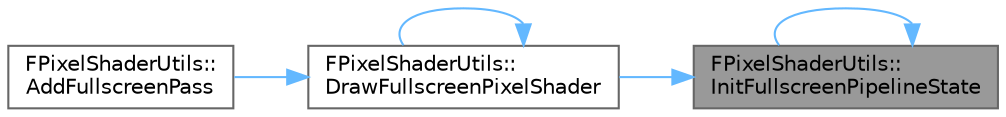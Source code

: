 digraph "FPixelShaderUtils::InitFullscreenPipelineState"
{
 // INTERACTIVE_SVG=YES
 // LATEX_PDF_SIZE
  bgcolor="transparent";
  edge [fontname=Helvetica,fontsize=10,labelfontname=Helvetica,labelfontsize=10];
  node [fontname=Helvetica,fontsize=10,shape=box,height=0.2,width=0.4];
  rankdir="RL";
  Node1 [id="Node000001",label="FPixelShaderUtils::\lInitFullscreenPipelineState",height=0.2,width=0.4,color="gray40", fillcolor="grey60", style="filled", fontcolor="black",tooltip="Initialize a pipeline state object initializer with almost all the basics required to do a full viewp..."];
  Node1 -> Node2 [id="edge1_Node000001_Node000002",dir="back",color="steelblue1",style="solid",tooltip=" "];
  Node2 [id="Node000002",label="FPixelShaderUtils::\lDrawFullscreenPixelShader",height=0.2,width=0.4,color="grey40", fillcolor="white", style="filled",URL="$df/dc9/structFPixelShaderUtils.html#ad84d95cb0e789dd9386a2bb9bea3bfe1",tooltip="Dispatch a full screen pixel shader to rhi command list with its parameters."];
  Node2 -> Node3 [id="edge2_Node000002_Node000003",dir="back",color="steelblue1",style="solid",tooltip=" "];
  Node3 [id="Node000003",label="FPixelShaderUtils::\lAddFullscreenPass",height=0.2,width=0.4,color="grey40", fillcolor="white", style="filled",URL="$df/dc9/structFPixelShaderUtils.html#a7b82b5a86ebf4c9a0f3ab6bfc1ae6055",tooltip="Dispatch a pixel shader to render graph builder with its parameters."];
  Node2 -> Node2 [id="edge3_Node000002_Node000002",dir="back",color="steelblue1",style="solid",tooltip=" "];
  Node1 -> Node1 [id="edge4_Node000001_Node000001",dir="back",color="steelblue1",style="solid",tooltip=" "];
}
